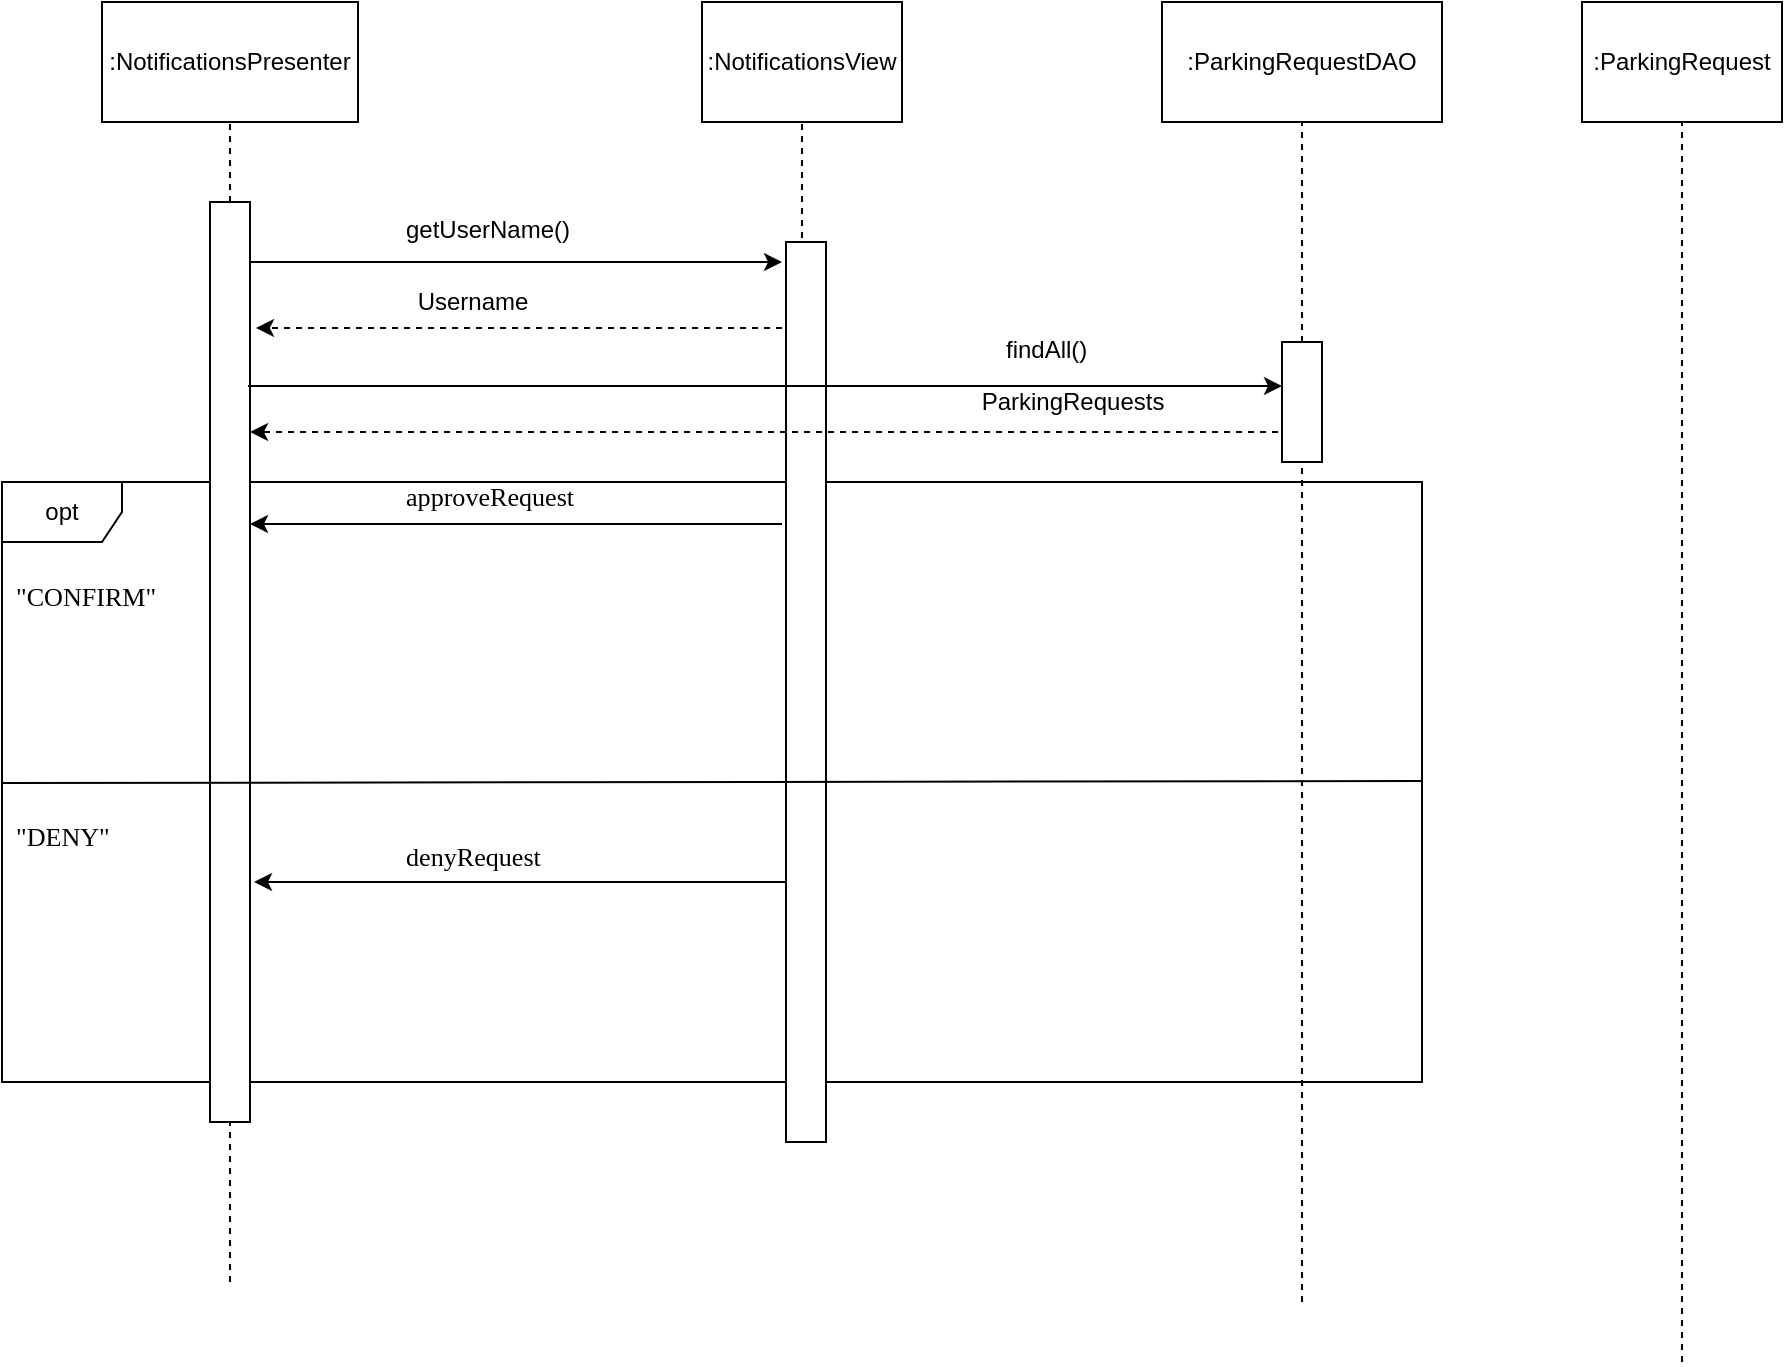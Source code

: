 <mxfile version="13.0.3" type="device"><diagram id="aYFdKm9wqJOO9jpPC0bX" name="Page-1"><mxGraphModel dx="1086" dy="806" grid="1" gridSize="10" guides="1" tooltips="1" connect="1" arrows="1" fold="1" page="1" pageScale="1" pageWidth="850" pageHeight="1100" math="0" shadow="0"><root><mxCell id="0"/><mxCell id="1" parent="0"/><mxCell id="TQIad6jA38H22ykfewvO-33" value="opt" style="shape=umlFrame;whiteSpace=wrap;html=1;" parent="1" vertex="1"><mxGeometry x="420" y="1150" width="710" height="300" as="geometry"/></mxCell><mxCell id="TQIad6jA38H22ykfewvO-3" value=":NotificationsPresenter" style="rounded=0;whiteSpace=wrap;html=1;" parent="1" vertex="1"><mxGeometry x="470" y="910" width="128" height="60" as="geometry"/></mxCell><mxCell id="TQIad6jA38H22ykfewvO-4" value="" style="endArrow=none;dashed=1;html=1;entryX=0.5;entryY=1;entryDx=0;entryDy=0;" parent="1" source="TQIad6jA38H22ykfewvO-12" target="TQIad6jA38H22ykfewvO-3" edge="1"><mxGeometry width="50" height="50" relative="1" as="geometry"><mxPoint x="992" y="1480" as="sourcePoint"/><mxPoint x="991" y="1133.036" as="targetPoint"/></mxGeometry></mxCell><mxCell id="TQIad6jA38H22ykfewvO-5" value=":NotificationsView" style="rounded=0;whiteSpace=wrap;html=1;" parent="1" vertex="1"><mxGeometry x="770" y="910" width="100" height="60" as="geometry"/></mxCell><mxCell id="TQIad6jA38H22ykfewvO-6" value="" style="endArrow=none;dashed=1;html=1;entryX=0.5;entryY=1;entryDx=0;entryDy=0;" parent="1" target="TQIad6jA38H22ykfewvO-5" edge="1"><mxGeometry width="50" height="50" relative="1" as="geometry"><mxPoint x="820" y="1130" as="sourcePoint"/><mxPoint x="819" y="1133.036" as="targetPoint"/></mxGeometry></mxCell><mxCell id="TQIad6jA38H22ykfewvO-8" value="getUserName()" style="text;html=1;" parent="1" vertex="1"><mxGeometry x="620" y="1010" width="110" height="30" as="geometry"/></mxCell><mxCell id="TQIad6jA38H22ykfewvO-12" value="" style="rounded=0;whiteSpace=wrap;html=1;" parent="1" vertex="1"><mxGeometry x="524" y="1010" width="20" height="460" as="geometry"/></mxCell><mxCell id="TQIad6jA38H22ykfewvO-13" value="" style="endArrow=none;dashed=1;html=1;entryX=0.5;entryY=1;entryDx=0;entryDy=0;" parent="1" target="TQIad6jA38H22ykfewvO-12" edge="1"><mxGeometry width="50" height="50" relative="1" as="geometry"><mxPoint x="534" y="1550" as="sourcePoint"/><mxPoint x="534" y="970" as="targetPoint"/></mxGeometry></mxCell><mxCell id="TQIad6jA38H22ykfewvO-14" value="" style="endArrow=none;dashed=1;html=1;entryX=0.5;entryY=1;entryDx=0;entryDy=0;" parent="1" source="TQIad6jA38H22ykfewvO-29" edge="1"><mxGeometry width="50" height="50" relative="1" as="geometry"><mxPoint x="820" y="1560" as="sourcePoint"/><mxPoint x="820" y="1120" as="targetPoint"/></mxGeometry></mxCell><mxCell id="TQIad6jA38H22ykfewvO-15" value=":ParkingRequest" style="rounded=0;whiteSpace=wrap;html=1;" parent="1" vertex="1"><mxGeometry x="1210" y="910" width="100" height="60" as="geometry"/></mxCell><mxCell id="TQIad6jA38H22ykfewvO-16" value="" style="endArrow=none;dashed=1;html=1;entryX=0.5;entryY=1;entryDx=0;entryDy=0;" parent="1" target="TQIad6jA38H22ykfewvO-15" edge="1"><mxGeometry width="50" height="50" relative="1" as="geometry"><mxPoint x="1260" y="1590" as="sourcePoint"/><mxPoint x="1269" y="1153.036" as="targetPoint"/></mxGeometry></mxCell><mxCell id="TQIad6jA38H22ykfewvO-17" value=":ParkingRequestDAO" style="rounded=0;whiteSpace=wrap;html=1;" parent="1" vertex="1"><mxGeometry x="1000" y="910" width="140" height="60" as="geometry"/></mxCell><mxCell id="TQIad6jA38H22ykfewvO-18" value="" style="endArrow=none;dashed=1;html=1;entryX=0.5;entryY=1;entryDx=0;entryDy=0;" parent="1" source="TQIad6jA38H22ykfewvO-21" target="TQIad6jA38H22ykfewvO-17" edge="1"><mxGeometry width="50" height="50" relative="1" as="geometry"><mxPoint x="1070" y="1560" as="sourcePoint"/><mxPoint x="1069" y="1133.036" as="targetPoint"/></mxGeometry></mxCell><mxCell id="TQIad6jA38H22ykfewvO-21" value="" style="rounded=0;whiteSpace=wrap;html=1;" parent="1" vertex="1"><mxGeometry x="1060" y="1080" width="20" height="60" as="geometry"/></mxCell><mxCell id="TQIad6jA38H22ykfewvO-22" value="" style="endArrow=none;dashed=1;html=1;entryX=0.5;entryY=1;entryDx=0;entryDy=0;" parent="1" target="TQIad6jA38H22ykfewvO-21" edge="1"><mxGeometry width="50" height="50" relative="1" as="geometry"><mxPoint x="1070" y="1560" as="sourcePoint"/><mxPoint x="1070" y="970" as="targetPoint"/></mxGeometry></mxCell><mxCell id="TQIad6jA38H22ykfewvO-29" value="" style="rounded=0;whiteSpace=wrap;html=1;" parent="1" vertex="1"><mxGeometry x="812" y="1030" width="20" height="450" as="geometry"/></mxCell><mxCell id="TQIad6jA38H22ykfewvO-35" value="" style="endArrow=classic;html=1;" parent="1" edge="1"><mxGeometry width="50" height="50" relative="1" as="geometry"><mxPoint x="544" y="1040" as="sourcePoint"/><mxPoint x="810" y="1040" as="targetPoint"/></mxGeometry></mxCell><mxCell id="TQIad6jA38H22ykfewvO-66" value="&lt;pre style=&quot;font-family: &amp;#34;consolas&amp;#34; ; font-size: 9.8pt&quot;&gt;&quot;DENY&quot;&lt;/pre&gt;" style="text;whiteSpace=wrap;html=1;" parent="1" vertex="1"><mxGeometry x="425" y="1300" width="70" height="60" as="geometry"/></mxCell><mxCell id="TQIad6jA38H22ykfewvO-71" value="" style="endArrow=classic;html=1;dashed=1;entryX=1;entryY=0.25;entryDx=0;entryDy=0;" parent="1" target="TQIad6jA38H22ykfewvO-12" edge="1"><mxGeometry width="50" height="50" relative="1" as="geometry"><mxPoint x="1058" y="1125" as="sourcePoint"/><mxPoint x="832" y="1130" as="targetPoint"/></mxGeometry></mxCell><mxCell id="TQIad6jA38H22ykfewvO-76" value="&lt;pre style=&quot;font-family: &amp;#34;consolas&amp;#34; ; font-size: 9.8pt&quot;&gt;denyRequest&lt;/pre&gt;" style="text;whiteSpace=wrap;html=1;" parent="1" vertex="1"><mxGeometry x="620" y="1310" width="100" height="60" as="geometry"/></mxCell><mxCell id="TQIad6jA38H22ykfewvO-81" value="" style="endArrow=none;html=1;" parent="1" edge="1"><mxGeometry width="50" height="50" relative="1" as="geometry"><mxPoint x="420" y="1300.5" as="sourcePoint"/><mxPoint x="1130" y="1299.5" as="targetPoint"/></mxGeometry></mxCell><mxCell id="iWqAJjk_G2WNAxSfs1ZB-7" value="" style="endArrow=classic;html=1;dashed=1;" parent="1" edge="1"><mxGeometry width="50" height="50" relative="1" as="geometry"><mxPoint x="810" y="1073" as="sourcePoint"/><mxPoint x="547" y="1073" as="targetPoint"/></mxGeometry></mxCell><mxCell id="iWqAJjk_G2WNAxSfs1ZB-8" value="" style="endArrow=classic;html=1;entryX=0;entryY=0.367;entryDx=0;entryDy=0;entryPerimeter=0;" parent="1" target="TQIad6jA38H22ykfewvO-21" edge="1"><mxGeometry width="50" height="50" relative="1" as="geometry"><mxPoint x="543" y="1102" as="sourcePoint"/><mxPoint x="1190" y="1085" as="targetPoint"/></mxGeometry></mxCell><mxCell id="iWqAJjk_G2WNAxSfs1ZB-9" value="findAll()" style="text;html=1;" parent="1" vertex="1"><mxGeometry x="920" y="1070" width="40" height="30" as="geometry"/></mxCell><mxCell id="iWqAJjk_G2WNAxSfs1ZB-10" value="Username" style="text;html=1;align=center;verticalAlign=middle;resizable=0;points=[];autosize=1;" parent="1" vertex="1"><mxGeometry x="620" y="1050" width="70" height="20" as="geometry"/></mxCell><mxCell id="iWqAJjk_G2WNAxSfs1ZB-11" value="ParkingRequests" style="text;html=1;align=center;verticalAlign=middle;resizable=0;points=[];autosize=1;" parent="1" vertex="1"><mxGeometry x="900" y="1100" width="110" height="20" as="geometry"/></mxCell><mxCell id="iWqAJjk_G2WNAxSfs1ZB-14" value="&lt;pre style=&quot;font-family: &amp;#34;consolas&amp;#34; ; font-size: 9.8pt&quot;&gt;approveRequest&lt;/pre&gt;" style="text;whiteSpace=wrap;html=1;" parent="1" vertex="1"><mxGeometry x="620" y="1130" width="130" height="60" as="geometry"/></mxCell><mxCell id="iWqAJjk_G2WNAxSfs1ZB-15" value="" style="endArrow=classic;html=1;" parent="1" edge="1"><mxGeometry width="50" height="50" relative="1" as="geometry"><mxPoint x="810" y="1171" as="sourcePoint"/><mxPoint x="544" y="1171" as="targetPoint"/></mxGeometry></mxCell><mxCell id="iWqAJjk_G2WNAxSfs1ZB-16" value="" style="endArrow=classic;html=1;" parent="1" edge="1"><mxGeometry width="50" height="50" relative="1" as="geometry"><mxPoint x="812" y="1350" as="sourcePoint"/><mxPoint x="546" y="1350" as="targetPoint"/></mxGeometry></mxCell><mxCell id="iWqAJjk_G2WNAxSfs1ZB-19" value="&lt;pre style=&quot;font-family: &amp;#34;consolas&amp;#34; ; font-size: 9.8pt&quot;&gt;&quot;CONFIRM&quot;&lt;/pre&gt;" style="text;whiteSpace=wrap;html=1;" parent="1" vertex="1"><mxGeometry x="425" y="1180" width="70" height="60" as="geometry"/></mxCell></root></mxGraphModel></diagram></mxfile>
